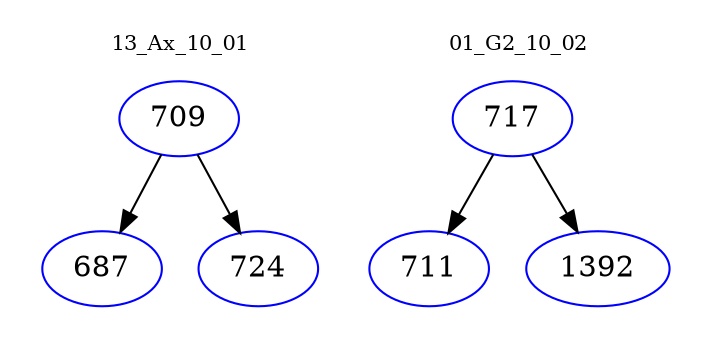 digraph{
subgraph cluster_0 {
color = white
label = "13_Ax_10_01";
fontsize=10;
T0_709 [label="709", color="blue"]
T0_709 -> T0_687 [color="black"]
T0_687 [label="687", color="blue"]
T0_709 -> T0_724 [color="black"]
T0_724 [label="724", color="blue"]
}
subgraph cluster_1 {
color = white
label = "01_G2_10_02";
fontsize=10;
T1_717 [label="717", color="blue"]
T1_717 -> T1_711 [color="black"]
T1_711 [label="711", color="blue"]
T1_717 -> T1_1392 [color="black"]
T1_1392 [label="1392", color="blue"]
}
}
